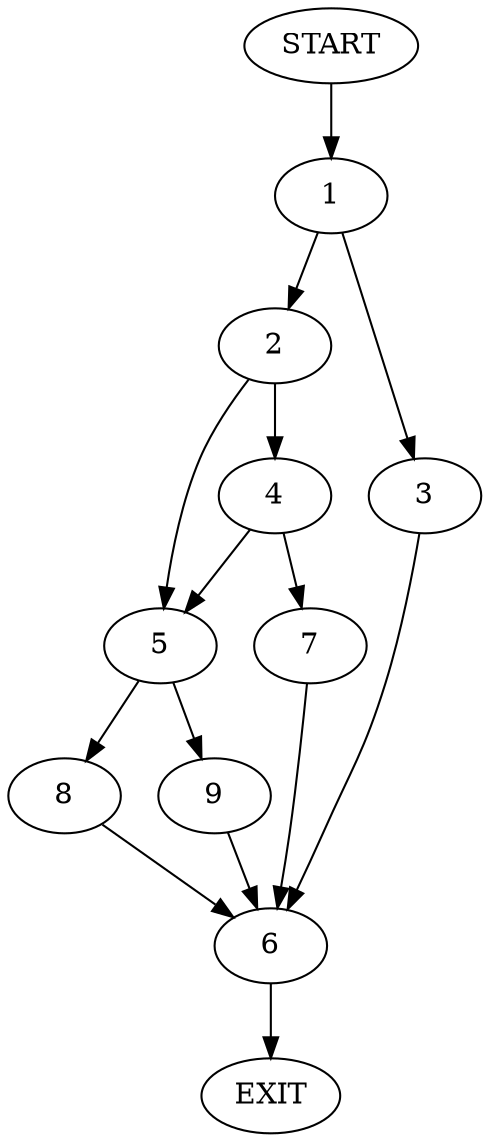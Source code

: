 digraph {
0 [label="START"]
10 [label="EXIT"]
0 -> 1
1 -> 2
1 -> 3
2 -> 4
2 -> 5
3 -> 6
6 -> 10
4 -> 7
4 -> 5
5 -> 8
5 -> 9
7 -> 6
8 -> 6
9 -> 6
}

